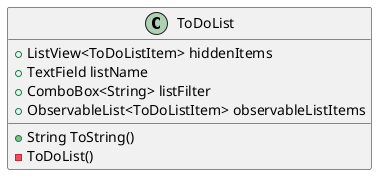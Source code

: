 @startuml
'https://plantuml.com/class-diagram

class ToDoList
{
    +ListView<ToDoListItem> hiddenItems
    +TextField listName
    +ComboBox<String> listFilter
    +ObservableList<ToDoListItem> observableListItems

    +String ToString()
    -ToDoList()
}

@enduml
